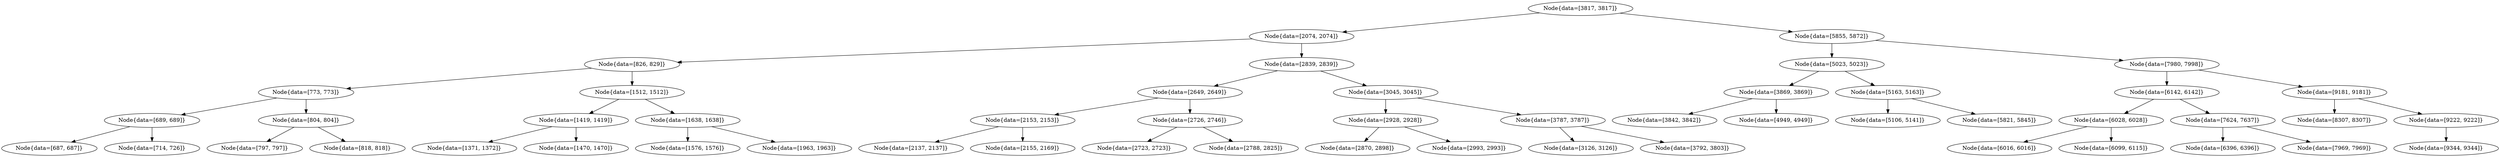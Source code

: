 digraph G{
900008524 [label="Node{data=[3817, 3817]}"]
900008524 -> 520232556
520232556 [label="Node{data=[2074, 2074]}"]
520232556 -> 17037394
17037394 [label="Node{data=[826, 829]}"]
17037394 -> 1484531981
1484531981 [label="Node{data=[773, 773]}"]
1484531981 -> 1159114532
1159114532 [label="Node{data=[689, 689]}"]
1159114532 -> 1256728724
1256728724 [label="Node{data=[687, 687]}"]
1159114532 -> 1412925683
1412925683 [label="Node{data=[714, 726]}"]
1484531981 -> 1832580921
1832580921 [label="Node{data=[804, 804]}"]
1832580921 -> 497359413
497359413 [label="Node{data=[797, 797]}"]
1832580921 -> 369241501
369241501 [label="Node{data=[818, 818]}"]
17037394 -> 2124046270
2124046270 [label="Node{data=[1512, 1512]}"]
2124046270 -> 1151593579
1151593579 [label="Node{data=[1419, 1419]}"]
1151593579 -> 1902260856
1902260856 [label="Node{data=[1371, 1372]}"]
1151593579 -> 1988859660
1988859660 [label="Node{data=[1470, 1470]}"]
2124046270 -> 1514160588
1514160588 [label="Node{data=[1638, 1638]}"]
1514160588 -> 22756955
22756955 [label="Node{data=[1576, 1576]}"]
1514160588 -> 1640639994
1640639994 [label="Node{data=[1963, 1963]}"]
520232556 -> 1263793464
1263793464 [label="Node{data=[2839, 2839]}"]
1263793464 -> 323326911
323326911 [label="Node{data=[2649, 2649]}"]
323326911 -> 1270144618
1270144618 [label="Node{data=[2153, 2153]}"]
1270144618 -> 2074185499
2074185499 [label="Node{data=[2137, 2137]}"]
1270144618 -> 797925218
797925218 [label="Node{data=[2155, 2169]}"]
323326911 -> 275310919
275310919 [label="Node{data=[2726, 2746]}"]
275310919 -> 2109874862
2109874862 [label="Node{data=[2723, 2723]}"]
275310919 -> 183284570
183284570 [label="Node{data=[2788, 2825]}"]
1263793464 -> 1607305514
1607305514 [label="Node{data=[3045, 3045]}"]
1607305514 -> 146305349
146305349 [label="Node{data=[2928, 2928]}"]
146305349 -> 1686369710
1686369710 [label="Node{data=[2870, 2898]}"]
146305349 -> 194706439
194706439 [label="Node{data=[2993, 2993]}"]
1607305514 -> 942518407
942518407 [label="Node{data=[3787, 3787]}"]
942518407 -> 1943325854
1943325854 [label="Node{data=[3126, 3126]}"]
942518407 -> 134310351
134310351 [label="Node{data=[3792, 3803]}"]
900008524 -> 1411892748
1411892748 [label="Node{data=[5855, 5872]}"]
1411892748 -> 22805895
22805895 [label="Node{data=[5023, 5023]}"]
22805895 -> 1413378318
1413378318 [label="Node{data=[3869, 3869]}"]
1413378318 -> 1475491159
1475491159 [label="Node{data=[3842, 3842]}"]
1413378318 -> 1024429571
1024429571 [label="Node{data=[4949, 4949]}"]
22805895 -> 1667689440
1667689440 [label="Node{data=[5163, 5163]}"]
1667689440 -> 1157058691
1157058691 [label="Node{data=[5106, 5141]}"]
1667689440 -> 40472007
40472007 [label="Node{data=[5821, 5845]}"]
1411892748 -> 1138193439
1138193439 [label="Node{data=[7980, 7998]}"]
1138193439 -> 398110318
398110318 [label="Node{data=[6142, 6142]}"]
398110318 -> 1765250898
1765250898 [label="Node{data=[6028, 6028]}"]
1765250898 -> 670971910
670971910 [label="Node{data=[6016, 6016]}"]
1765250898 -> 1601292138
1601292138 [label="Node{data=[6099, 6115]}"]
398110318 -> 494586676
494586676 [label="Node{data=[7624, 7637]}"]
494586676 -> 1218593486
1218593486 [label="Node{data=[6396, 6396]}"]
494586676 -> 508198356
508198356 [label="Node{data=[7969, 7969]}"]
1138193439 -> 1330754528
1330754528 [label="Node{data=[9181, 9181]}"]
1330754528 -> 79290965
79290965 [label="Node{data=[8307, 8307]}"]
1330754528 -> 1582785598
1582785598 [label="Node{data=[9222, 9222]}"]
1582785598 -> 322836221
322836221 [label="Node{data=[9344, 9344]}"]
}